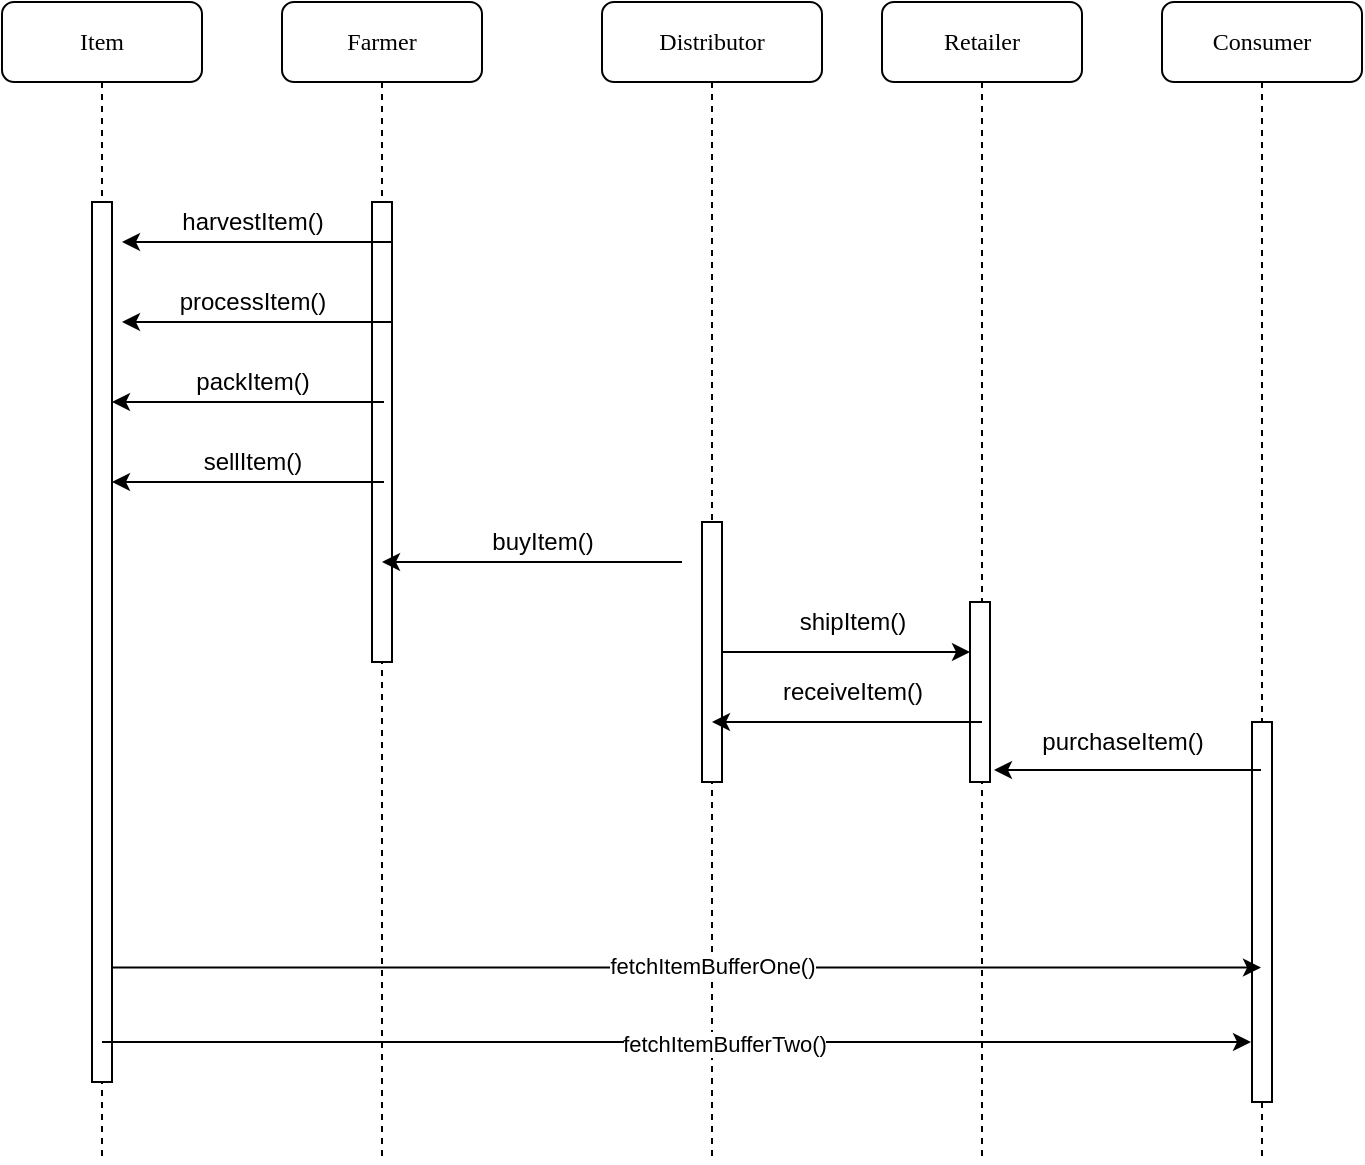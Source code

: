 <mxfile version="15.8.6" type="device"><diagram name="Page-1" id="13e1069c-82ec-6db2-03f1-153e76fe0fe0"><mxGraphModel dx="1422" dy="739" grid="1" gridSize="10" guides="1" tooltips="1" connect="1" arrows="1" fold="1" page="1" pageScale="1" pageWidth="1100" pageHeight="850" background="none" math="0" shadow="0"><root><mxCell id="0"/><mxCell id="1" parent="0"/><mxCell id="7baba1c4bc27f4b0-2" value="Farmer" style="shape=umlLifeline;perimeter=lifelinePerimeter;whiteSpace=wrap;html=1;container=1;collapsible=0;recursiveResize=0;outlineConnect=0;rounded=1;shadow=0;comic=0;labelBackgroundColor=none;strokeWidth=1;fontFamily=Verdana;fontSize=12;align=center;" parent="1" vertex="1"><mxGeometry x="240" y="80" width="100" height="580" as="geometry"/></mxCell><mxCell id="7baba1c4bc27f4b0-10" value="" style="html=1;points=[];perimeter=orthogonalPerimeter;rounded=0;shadow=0;comic=0;labelBackgroundColor=none;strokeWidth=1;fontFamily=Verdana;fontSize=12;align=center;" parent="7baba1c4bc27f4b0-2" vertex="1"><mxGeometry x="45" y="100" width="10" height="230" as="geometry"/></mxCell><mxCell id="7baba1c4bc27f4b0-3" value="Distributor" style="shape=umlLifeline;perimeter=lifelinePerimeter;whiteSpace=wrap;html=1;container=1;collapsible=0;recursiveResize=0;outlineConnect=0;rounded=1;shadow=0;comic=0;labelBackgroundColor=none;strokeWidth=1;fontFamily=Verdana;fontSize=12;align=center;" parent="1" vertex="1"><mxGeometry x="400" y="80" width="110" height="580" as="geometry"/></mxCell><mxCell id="7baba1c4bc27f4b0-13" value="" style="html=1;points=[];perimeter=orthogonalPerimeter;rounded=0;shadow=0;comic=0;labelBackgroundColor=none;strokeWidth=1;fontFamily=Verdana;fontSize=12;align=center;" parent="7baba1c4bc27f4b0-3" vertex="1"><mxGeometry x="50" y="260" width="10" height="130" as="geometry"/></mxCell><mxCell id="epIjV9d-eQZQsleB8IqU-17" value="" style="edgeStyle=orthogonalEdgeStyle;rounded=0;orthogonalLoop=1;jettySize=auto;html=1;" edge="1" parent="7baba1c4bc27f4b0-3" target="7baba1c4bc27f4b0-2"><mxGeometry relative="1" as="geometry"><mxPoint x="40" y="280" as="sourcePoint"/><mxPoint x="-81" y="280" as="targetPoint"/><Array as="points"><mxPoint x="-60" y="280"/><mxPoint x="-60" y="280"/></Array></mxGeometry></mxCell><mxCell id="7baba1c4bc27f4b0-4" value="Retailer" style="shape=umlLifeline;perimeter=lifelinePerimeter;whiteSpace=wrap;html=1;container=1;collapsible=0;recursiveResize=0;outlineConnect=0;rounded=1;shadow=0;comic=0;labelBackgroundColor=none;strokeWidth=1;fontFamily=Verdana;fontSize=12;align=center;" parent="1" vertex="1"><mxGeometry x="540" y="80" width="100" height="580" as="geometry"/></mxCell><mxCell id="epIjV9d-eQZQsleB8IqU-22" value="" style="html=1;points=[];perimeter=orthogonalPerimeter;rounded=0;shadow=0;comic=0;labelBackgroundColor=none;strokeWidth=1;fontFamily=Verdana;fontSize=12;align=center;" vertex="1" parent="7baba1c4bc27f4b0-4"><mxGeometry x="44" y="300" width="10" height="90" as="geometry"/></mxCell><mxCell id="epIjV9d-eQZQsleB8IqU-32" value="" style="endArrow=classic;html=1;rounded=0;" edge="1" parent="7baba1c4bc27f4b0-4" target="7baba1c4bc27f4b0-3"><mxGeometry width="50" height="50" relative="1" as="geometry"><mxPoint x="50" y="360" as="sourcePoint"/><mxPoint x="-40" y="360" as="targetPoint"/></mxGeometry></mxCell><mxCell id="7baba1c4bc27f4b0-5" value="Consumer" style="shape=umlLifeline;perimeter=lifelinePerimeter;whiteSpace=wrap;html=1;container=1;collapsible=0;recursiveResize=0;outlineConnect=0;rounded=1;shadow=0;comic=0;labelBackgroundColor=none;strokeWidth=1;fontFamily=Verdana;fontSize=12;align=center;" parent="1" vertex="1"><mxGeometry x="680" y="80" width="100" height="580" as="geometry"/></mxCell><mxCell id="7baba1c4bc27f4b0-19" value="" style="html=1;points=[];perimeter=orthogonalPerimeter;rounded=0;shadow=0;comic=0;labelBackgroundColor=none;strokeWidth=1;fontFamily=Verdana;fontSize=12;align=center;" parent="7baba1c4bc27f4b0-5" vertex="1"><mxGeometry x="45" y="360" width="10" height="190" as="geometry"/></mxCell><mxCell id="7baba1c4bc27f4b0-8" value="Item" style="shape=umlLifeline;perimeter=lifelinePerimeter;whiteSpace=wrap;html=1;container=1;collapsible=0;recursiveResize=0;outlineConnect=0;rounded=1;shadow=0;comic=0;labelBackgroundColor=none;strokeWidth=1;fontFamily=Verdana;fontSize=12;align=center;" parent="1" vertex="1"><mxGeometry x="100" y="80" width="100" height="580" as="geometry"/></mxCell><mxCell id="7baba1c4bc27f4b0-9" value="" style="html=1;points=[];perimeter=orthogonalPerimeter;rounded=0;shadow=0;comic=0;labelBackgroundColor=none;strokeWidth=1;fontFamily=Verdana;fontSize=12;align=center;" parent="7baba1c4bc27f4b0-8" vertex="1"><mxGeometry x="45" y="100" width="10" height="440" as="geometry"/></mxCell><mxCell id="epIjV9d-eQZQsleB8IqU-11" value="" style="edgeStyle=orthogonalEdgeStyle;rounded=0;orthogonalLoop=1;jettySize=auto;html=1;" edge="1" parent="7baba1c4bc27f4b0-8"><mxGeometry relative="1" as="geometry"><mxPoint x="191" y="240" as="sourcePoint"/><mxPoint x="55" y="240" as="targetPoint"/><Array as="points"><mxPoint x="125.5" y="240"/><mxPoint x="125.5" y="240"/></Array></mxGeometry></mxCell><mxCell id="epIjV9d-eQZQsleB8IqU-8" value="" style="edgeStyle=orthogonalEdgeStyle;rounded=0;orthogonalLoop=1;jettySize=auto;html=1;" edge="1" parent="7baba1c4bc27f4b0-8"><mxGeometry relative="1" as="geometry"><mxPoint x="191" y="200" as="sourcePoint"/><mxPoint x="55" y="200" as="targetPoint"/><Array as="points"><mxPoint x="125.5" y="200"/><mxPoint x="125.5" y="200"/></Array></mxGeometry></mxCell><mxCell id="epIjV9d-eQZQsleB8IqU-16" value="sellItem()" style="text;html=1;align=center;verticalAlign=middle;resizable=0;points=[];autosize=1;strokeColor=none;fillColor=none;" vertex="1" parent="7baba1c4bc27f4b0-8"><mxGeometry x="95" y="220" width="60" height="20" as="geometry"/></mxCell><mxCell id="epIjV9d-eQZQsleB8IqU-6" value="harvestItem()" style="text;html=1;align=center;verticalAlign=middle;resizable=0;points=[];autosize=1;strokeColor=none;fillColor=none;" vertex="1" parent="1"><mxGeometry x="180" y="180" width="90" height="20" as="geometry"/></mxCell><mxCell id="epIjV9d-eQZQsleB8IqU-12" value="" style="edgeStyle=orthogonalEdgeStyle;rounded=0;orthogonalLoop=1;jettySize=auto;html=1;" edge="1" parent="1"><mxGeometry relative="1" as="geometry"><mxPoint x="295.5" y="240" as="sourcePoint"/><mxPoint x="160" y="240" as="targetPoint"/><Array as="points"><mxPoint x="230.5" y="240"/><mxPoint x="230.5" y="240"/></Array></mxGeometry></mxCell><mxCell id="epIjV9d-eQZQsleB8IqU-13" value="" style="edgeStyle=orthogonalEdgeStyle;rounded=0;orthogonalLoop=1;jettySize=auto;html=1;" edge="1" parent="1"><mxGeometry relative="1" as="geometry"><mxPoint x="295.5" y="200" as="sourcePoint"/><mxPoint x="160" y="200" as="targetPoint"/><Array as="points"><mxPoint x="230.5" y="200"/><mxPoint x="230.5" y="200"/></Array></mxGeometry></mxCell><mxCell id="epIjV9d-eQZQsleB8IqU-14" value="processItem()" style="text;html=1;align=center;verticalAlign=middle;resizable=0;points=[];autosize=1;strokeColor=none;fillColor=none;" vertex="1" parent="1"><mxGeometry x="180" y="220" width="90" height="20" as="geometry"/></mxCell><mxCell id="epIjV9d-eQZQsleB8IqU-15" value="packItem()" style="text;html=1;align=center;verticalAlign=middle;resizable=0;points=[];autosize=1;strokeColor=none;fillColor=none;" vertex="1" parent="1"><mxGeometry x="190" y="260" width="70" height="20" as="geometry"/></mxCell><mxCell id="epIjV9d-eQZQsleB8IqU-18" value="buyItem()" style="text;html=1;align=center;verticalAlign=middle;resizable=0;points=[];autosize=1;strokeColor=none;fillColor=none;" vertex="1" parent="1"><mxGeometry x="335" y="340" width="70" height="20" as="geometry"/></mxCell><mxCell id="epIjV9d-eQZQsleB8IqU-23" value="" style="edgeStyle=orthogonalEdgeStyle;rounded=0;orthogonalLoop=1;jettySize=auto;html=1;" edge="1" parent="1" source="7baba1c4bc27f4b0-13" target="epIjV9d-eQZQsleB8IqU-22"><mxGeometry relative="1" as="geometry"><Array as="points"><mxPoint x="560" y="405"/><mxPoint x="560" y="405"/></Array></mxGeometry></mxCell><mxCell id="epIjV9d-eQZQsleB8IqU-24" value="shipItem()" style="text;html=1;align=center;verticalAlign=middle;resizable=0;points=[];autosize=1;strokeColor=none;fillColor=none;" vertex="1" parent="1"><mxGeometry x="490" y="380" width="70" height="20" as="geometry"/></mxCell><mxCell id="epIjV9d-eQZQsleB8IqU-33" value="receiveItem()" style="text;html=1;align=center;verticalAlign=middle;resizable=0;points=[];autosize=1;strokeColor=none;fillColor=none;" vertex="1" parent="1"><mxGeometry x="480" y="415" width="90" height="20" as="geometry"/></mxCell><mxCell id="epIjV9d-eQZQsleB8IqU-34" value="" style="endArrow=classic;html=1;rounded=0;entryX=1.2;entryY=0.933;entryDx=0;entryDy=0;entryPerimeter=0;" edge="1" parent="1" source="7baba1c4bc27f4b0-5" target="epIjV9d-eQZQsleB8IqU-22"><mxGeometry width="50" height="50" relative="1" as="geometry"><mxPoint x="710" y="480" as="sourcePoint"/><mxPoint x="570" y="290" as="targetPoint"/><Array as="points"><mxPoint x="670" y="464"/></Array></mxGeometry></mxCell><mxCell id="epIjV9d-eQZQsleB8IqU-35" value="purchaseItem()" style="text;html=1;align=center;verticalAlign=middle;resizable=0;points=[];autosize=1;strokeColor=none;fillColor=none;" vertex="1" parent="1"><mxGeometry x="610" y="440" width="100" height="20" as="geometry"/></mxCell><mxCell id="epIjV9d-eQZQsleB8IqU-37" value="" style="endArrow=classic;html=1;rounded=0;exitX=1;exitY=0.87;exitDx=0;exitDy=0;exitPerimeter=0;" edge="1" parent="1" source="7baba1c4bc27f4b0-9" target="7baba1c4bc27f4b0-5"><mxGeometry width="50" height="50" relative="1" as="geometry"><mxPoint x="520" y="480" as="sourcePoint"/><mxPoint x="570" y="430" as="targetPoint"/></mxGeometry></mxCell><mxCell id="epIjV9d-eQZQsleB8IqU-39" value="fetchItemBufferOne()" style="edgeLabel;html=1;align=center;verticalAlign=middle;resizable=0;points=[];" vertex="1" connectable="0" parent="epIjV9d-eQZQsleB8IqU-37"><mxGeometry x="-0.137" y="1" relative="1" as="geometry"><mxPoint x="52" as="offset"/></mxGeometry></mxCell><mxCell id="epIjV9d-eQZQsleB8IqU-38" value="" style="endArrow=classic;html=1;rounded=0;exitX=1;exitY=0.87;exitDx=0;exitDy=0;exitPerimeter=0;" edge="1" parent="1"><mxGeometry width="50" height="50" relative="1" as="geometry"><mxPoint x="150" y="600" as="sourcePoint"/><mxPoint x="724.5" y="600" as="targetPoint"/></mxGeometry></mxCell><mxCell id="epIjV9d-eQZQsleB8IqU-40" value="fetchItemBufferTwo()" style="edgeLabel;html=1;align=center;verticalAlign=middle;resizable=0;points=[];" vertex="1" connectable="0" parent="1"><mxGeometry x="470" y="570" as="geometry"><mxPoint x="-9" y="31" as="offset"/></mxGeometry></mxCell></root></mxGraphModel></diagram></mxfile>